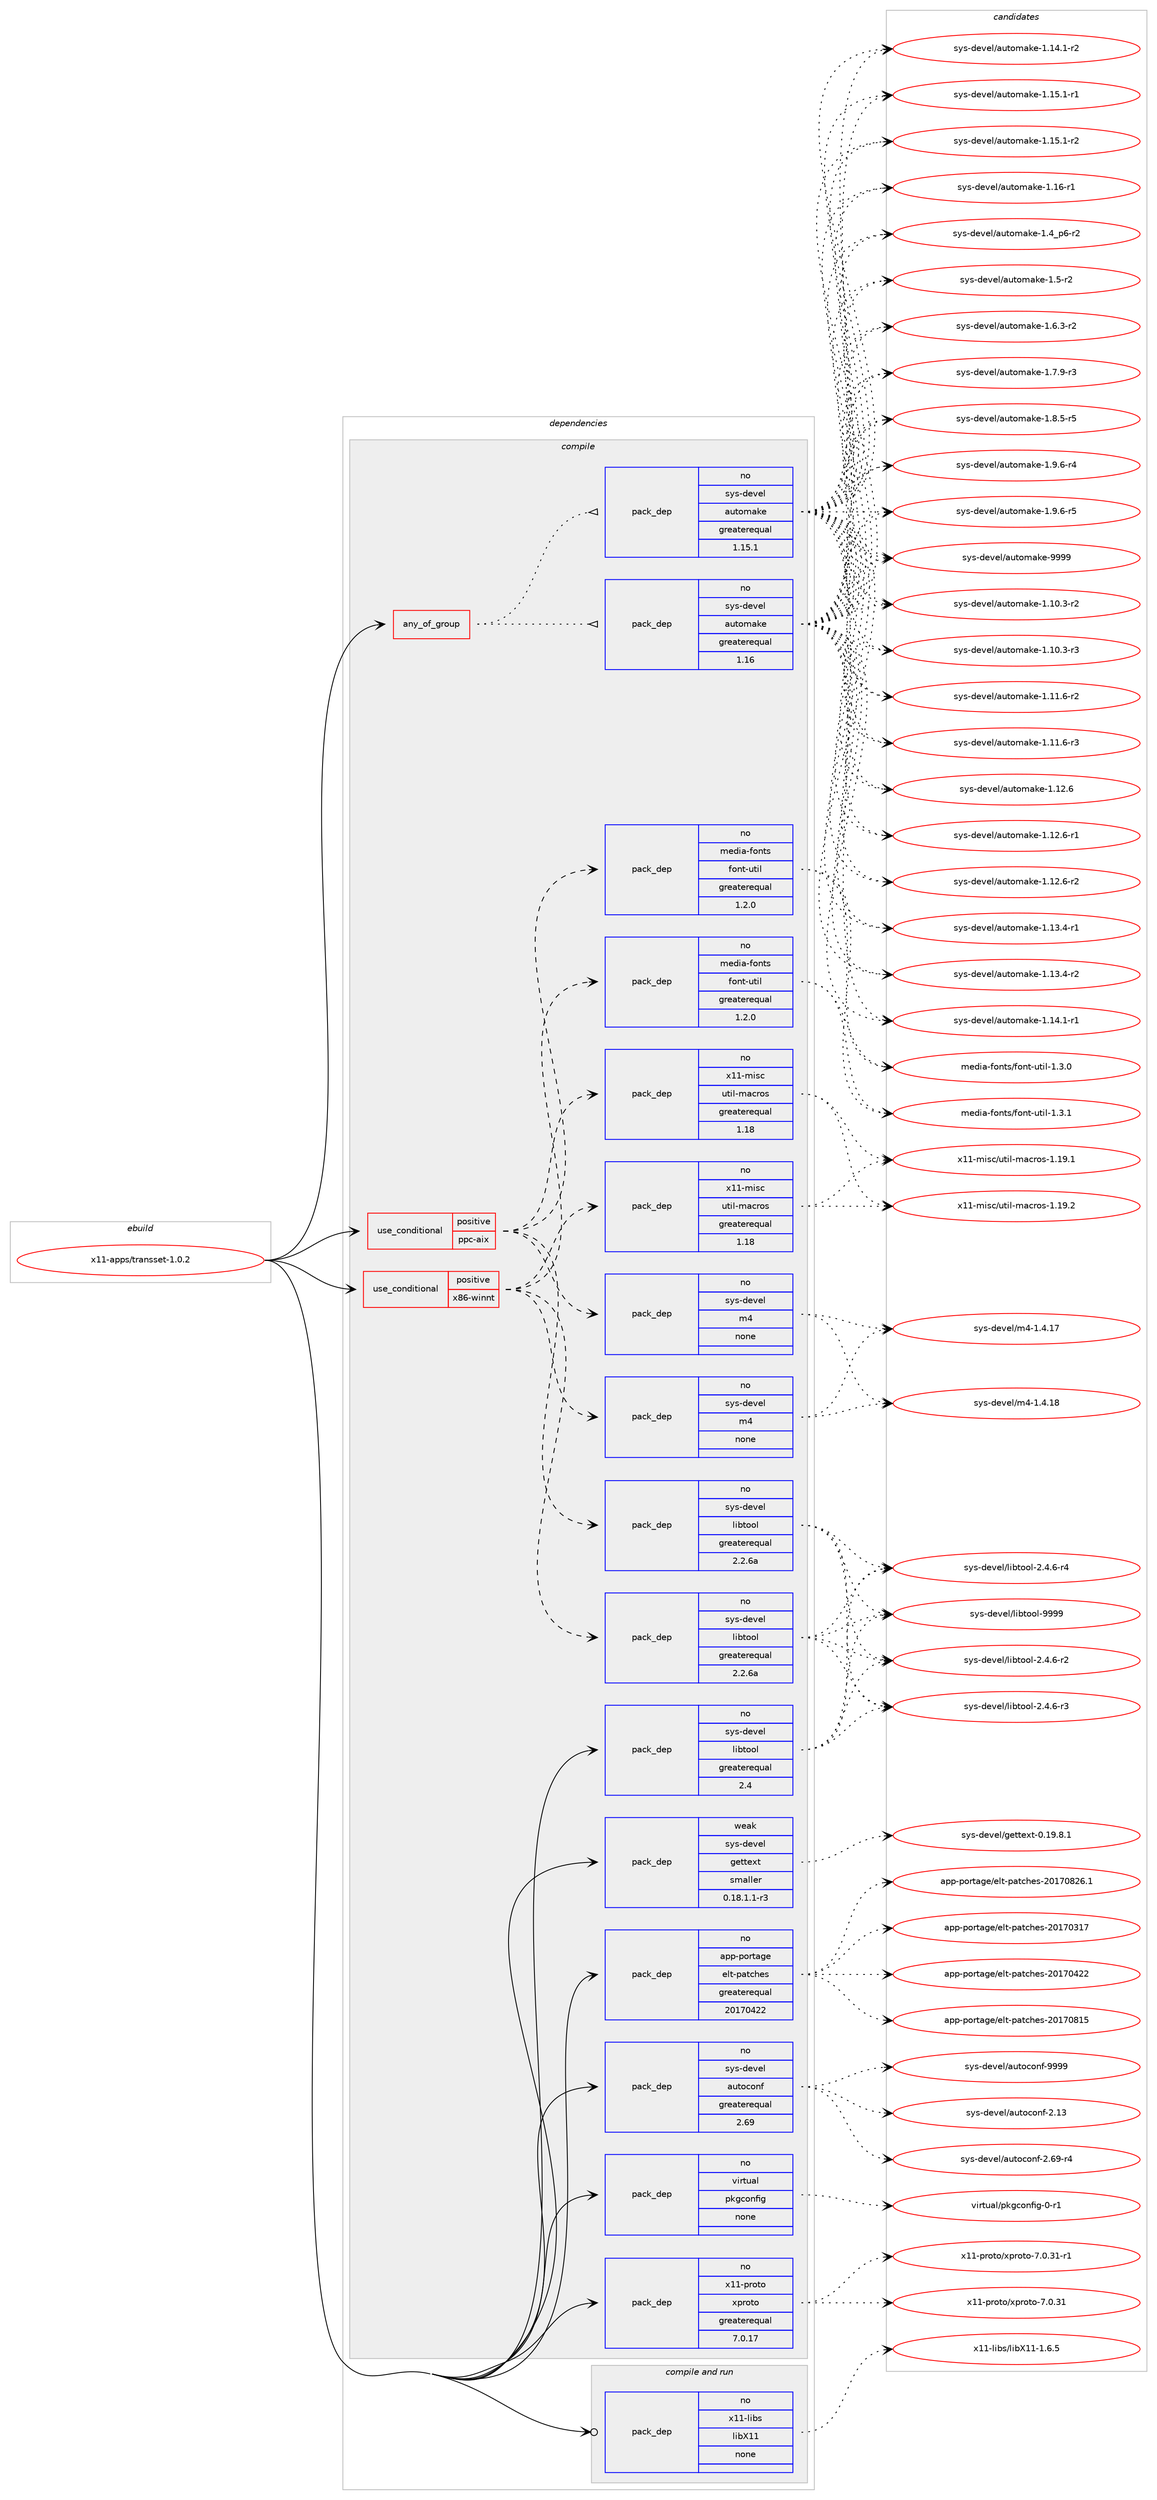 digraph prolog {

# *************
# Graph options
# *************

newrank=true;
concentrate=true;
compound=true;
graph [rankdir=LR,fontname=Helvetica,fontsize=10,ranksep=1.5];#, ranksep=2.5, nodesep=0.2];
edge  [arrowhead=vee];
node  [fontname=Helvetica,fontsize=10];

# **********
# The ebuild
# **********

subgraph cluster_leftcol {
color=gray;
rank=same;
label=<<i>ebuild</i>>;
id [label="x11-apps/transset-1.0.2", color=red, width=4, href="../x11-apps/transset-1.0.2.svg"];
}

# ****************
# The dependencies
# ****************

subgraph cluster_midcol {
color=gray;
label=<<i>dependencies</i>>;
subgraph cluster_compile {
fillcolor="#eeeeee";
style=filled;
label=<<i>compile</i>>;
subgraph any149 {
dependency8920 [label=<<TABLE BORDER="0" CELLBORDER="1" CELLSPACING="0" CELLPADDING="4"><TR><TD CELLPADDING="10">any_of_group</TD></TR></TABLE>>, shape=none, color=red];subgraph pack7633 {
dependency8921 [label=<<TABLE BORDER="0" CELLBORDER="1" CELLSPACING="0" CELLPADDING="4" WIDTH="220"><TR><TD ROWSPAN="6" CELLPADDING="30">pack_dep</TD></TR><TR><TD WIDTH="110">no</TD></TR><TR><TD>sys-devel</TD></TR><TR><TD>automake</TD></TR><TR><TD>greaterequal</TD></TR><TR><TD>1.16</TD></TR></TABLE>>, shape=none, color=blue];
}
dependency8920:e -> dependency8921:w [weight=20,style="dotted",arrowhead="oinv"];
subgraph pack7634 {
dependency8922 [label=<<TABLE BORDER="0" CELLBORDER="1" CELLSPACING="0" CELLPADDING="4" WIDTH="220"><TR><TD ROWSPAN="6" CELLPADDING="30">pack_dep</TD></TR><TR><TD WIDTH="110">no</TD></TR><TR><TD>sys-devel</TD></TR><TR><TD>automake</TD></TR><TR><TD>greaterequal</TD></TR><TR><TD>1.15.1</TD></TR></TABLE>>, shape=none, color=blue];
}
dependency8920:e -> dependency8922:w [weight=20,style="dotted",arrowhead="oinv"];
}
id:e -> dependency8920:w [weight=20,style="solid",arrowhead="vee"];
subgraph cond1102 {
dependency8923 [label=<<TABLE BORDER="0" CELLBORDER="1" CELLSPACING="0" CELLPADDING="4"><TR><TD ROWSPAN="3" CELLPADDING="10">use_conditional</TD></TR><TR><TD>positive</TD></TR><TR><TD>ppc-aix</TD></TR></TABLE>>, shape=none, color=red];
subgraph pack7635 {
dependency8924 [label=<<TABLE BORDER="0" CELLBORDER="1" CELLSPACING="0" CELLPADDING="4" WIDTH="220"><TR><TD ROWSPAN="6" CELLPADDING="30">pack_dep</TD></TR><TR><TD WIDTH="110">no</TD></TR><TR><TD>sys-devel</TD></TR><TR><TD>libtool</TD></TR><TR><TD>greaterequal</TD></TR><TR><TD>2.2.6a</TD></TR></TABLE>>, shape=none, color=blue];
}
dependency8923:e -> dependency8924:w [weight=20,style="dashed",arrowhead="vee"];
subgraph pack7636 {
dependency8925 [label=<<TABLE BORDER="0" CELLBORDER="1" CELLSPACING="0" CELLPADDING="4" WIDTH="220"><TR><TD ROWSPAN="6" CELLPADDING="30">pack_dep</TD></TR><TR><TD WIDTH="110">no</TD></TR><TR><TD>sys-devel</TD></TR><TR><TD>m4</TD></TR><TR><TD>none</TD></TR><TR><TD></TD></TR></TABLE>>, shape=none, color=blue];
}
dependency8923:e -> dependency8925:w [weight=20,style="dashed",arrowhead="vee"];
subgraph pack7637 {
dependency8926 [label=<<TABLE BORDER="0" CELLBORDER="1" CELLSPACING="0" CELLPADDING="4" WIDTH="220"><TR><TD ROWSPAN="6" CELLPADDING="30">pack_dep</TD></TR><TR><TD WIDTH="110">no</TD></TR><TR><TD>x11-misc</TD></TR><TR><TD>util-macros</TD></TR><TR><TD>greaterequal</TD></TR><TR><TD>1.18</TD></TR></TABLE>>, shape=none, color=blue];
}
dependency8923:e -> dependency8926:w [weight=20,style="dashed",arrowhead="vee"];
subgraph pack7638 {
dependency8927 [label=<<TABLE BORDER="0" CELLBORDER="1" CELLSPACING="0" CELLPADDING="4" WIDTH="220"><TR><TD ROWSPAN="6" CELLPADDING="30">pack_dep</TD></TR><TR><TD WIDTH="110">no</TD></TR><TR><TD>media-fonts</TD></TR><TR><TD>font-util</TD></TR><TR><TD>greaterequal</TD></TR><TR><TD>1.2.0</TD></TR></TABLE>>, shape=none, color=blue];
}
dependency8923:e -> dependency8927:w [weight=20,style="dashed",arrowhead="vee"];
}
id:e -> dependency8923:w [weight=20,style="solid",arrowhead="vee"];
subgraph cond1103 {
dependency8928 [label=<<TABLE BORDER="0" CELLBORDER="1" CELLSPACING="0" CELLPADDING="4"><TR><TD ROWSPAN="3" CELLPADDING="10">use_conditional</TD></TR><TR><TD>positive</TD></TR><TR><TD>x86-winnt</TD></TR></TABLE>>, shape=none, color=red];
subgraph pack7639 {
dependency8929 [label=<<TABLE BORDER="0" CELLBORDER="1" CELLSPACING="0" CELLPADDING="4" WIDTH="220"><TR><TD ROWSPAN="6" CELLPADDING="30">pack_dep</TD></TR><TR><TD WIDTH="110">no</TD></TR><TR><TD>sys-devel</TD></TR><TR><TD>libtool</TD></TR><TR><TD>greaterequal</TD></TR><TR><TD>2.2.6a</TD></TR></TABLE>>, shape=none, color=blue];
}
dependency8928:e -> dependency8929:w [weight=20,style="dashed",arrowhead="vee"];
subgraph pack7640 {
dependency8930 [label=<<TABLE BORDER="0" CELLBORDER="1" CELLSPACING="0" CELLPADDING="4" WIDTH="220"><TR><TD ROWSPAN="6" CELLPADDING="30">pack_dep</TD></TR><TR><TD WIDTH="110">no</TD></TR><TR><TD>sys-devel</TD></TR><TR><TD>m4</TD></TR><TR><TD>none</TD></TR><TR><TD></TD></TR></TABLE>>, shape=none, color=blue];
}
dependency8928:e -> dependency8930:w [weight=20,style="dashed",arrowhead="vee"];
subgraph pack7641 {
dependency8931 [label=<<TABLE BORDER="0" CELLBORDER="1" CELLSPACING="0" CELLPADDING="4" WIDTH="220"><TR><TD ROWSPAN="6" CELLPADDING="30">pack_dep</TD></TR><TR><TD WIDTH="110">no</TD></TR><TR><TD>x11-misc</TD></TR><TR><TD>util-macros</TD></TR><TR><TD>greaterequal</TD></TR><TR><TD>1.18</TD></TR></TABLE>>, shape=none, color=blue];
}
dependency8928:e -> dependency8931:w [weight=20,style="dashed",arrowhead="vee"];
subgraph pack7642 {
dependency8932 [label=<<TABLE BORDER="0" CELLBORDER="1" CELLSPACING="0" CELLPADDING="4" WIDTH="220"><TR><TD ROWSPAN="6" CELLPADDING="30">pack_dep</TD></TR><TR><TD WIDTH="110">no</TD></TR><TR><TD>media-fonts</TD></TR><TR><TD>font-util</TD></TR><TR><TD>greaterequal</TD></TR><TR><TD>1.2.0</TD></TR></TABLE>>, shape=none, color=blue];
}
dependency8928:e -> dependency8932:w [weight=20,style="dashed",arrowhead="vee"];
}
id:e -> dependency8928:w [weight=20,style="solid",arrowhead="vee"];
subgraph pack7643 {
dependency8933 [label=<<TABLE BORDER="0" CELLBORDER="1" CELLSPACING="0" CELLPADDING="4" WIDTH="220"><TR><TD ROWSPAN="6" CELLPADDING="30">pack_dep</TD></TR><TR><TD WIDTH="110">no</TD></TR><TR><TD>app-portage</TD></TR><TR><TD>elt-patches</TD></TR><TR><TD>greaterequal</TD></TR><TR><TD>20170422</TD></TR></TABLE>>, shape=none, color=blue];
}
id:e -> dependency8933:w [weight=20,style="solid",arrowhead="vee"];
subgraph pack7644 {
dependency8934 [label=<<TABLE BORDER="0" CELLBORDER="1" CELLSPACING="0" CELLPADDING="4" WIDTH="220"><TR><TD ROWSPAN="6" CELLPADDING="30">pack_dep</TD></TR><TR><TD WIDTH="110">no</TD></TR><TR><TD>sys-devel</TD></TR><TR><TD>autoconf</TD></TR><TR><TD>greaterequal</TD></TR><TR><TD>2.69</TD></TR></TABLE>>, shape=none, color=blue];
}
id:e -> dependency8934:w [weight=20,style="solid",arrowhead="vee"];
subgraph pack7645 {
dependency8935 [label=<<TABLE BORDER="0" CELLBORDER="1" CELLSPACING="0" CELLPADDING="4" WIDTH="220"><TR><TD ROWSPAN="6" CELLPADDING="30">pack_dep</TD></TR><TR><TD WIDTH="110">no</TD></TR><TR><TD>sys-devel</TD></TR><TR><TD>libtool</TD></TR><TR><TD>greaterequal</TD></TR><TR><TD>2.4</TD></TR></TABLE>>, shape=none, color=blue];
}
id:e -> dependency8935:w [weight=20,style="solid",arrowhead="vee"];
subgraph pack7646 {
dependency8936 [label=<<TABLE BORDER="0" CELLBORDER="1" CELLSPACING="0" CELLPADDING="4" WIDTH="220"><TR><TD ROWSPAN="6" CELLPADDING="30">pack_dep</TD></TR><TR><TD WIDTH="110">no</TD></TR><TR><TD>virtual</TD></TR><TR><TD>pkgconfig</TD></TR><TR><TD>none</TD></TR><TR><TD></TD></TR></TABLE>>, shape=none, color=blue];
}
id:e -> dependency8936:w [weight=20,style="solid",arrowhead="vee"];
subgraph pack7647 {
dependency8937 [label=<<TABLE BORDER="0" CELLBORDER="1" CELLSPACING="0" CELLPADDING="4" WIDTH="220"><TR><TD ROWSPAN="6" CELLPADDING="30">pack_dep</TD></TR><TR><TD WIDTH="110">no</TD></TR><TR><TD>x11-proto</TD></TR><TR><TD>xproto</TD></TR><TR><TD>greaterequal</TD></TR><TR><TD>7.0.17</TD></TR></TABLE>>, shape=none, color=blue];
}
id:e -> dependency8937:w [weight=20,style="solid",arrowhead="vee"];
subgraph pack7648 {
dependency8938 [label=<<TABLE BORDER="0" CELLBORDER="1" CELLSPACING="0" CELLPADDING="4" WIDTH="220"><TR><TD ROWSPAN="6" CELLPADDING="30">pack_dep</TD></TR><TR><TD WIDTH="110">weak</TD></TR><TR><TD>sys-devel</TD></TR><TR><TD>gettext</TD></TR><TR><TD>smaller</TD></TR><TR><TD>0.18.1.1-r3</TD></TR></TABLE>>, shape=none, color=blue];
}
id:e -> dependency8938:w [weight=20,style="solid",arrowhead="vee"];
}
subgraph cluster_compileandrun {
fillcolor="#eeeeee";
style=filled;
label=<<i>compile and run</i>>;
subgraph pack7649 {
dependency8939 [label=<<TABLE BORDER="0" CELLBORDER="1" CELLSPACING="0" CELLPADDING="4" WIDTH="220"><TR><TD ROWSPAN="6" CELLPADDING="30">pack_dep</TD></TR><TR><TD WIDTH="110">no</TD></TR><TR><TD>x11-libs</TD></TR><TR><TD>libX11</TD></TR><TR><TD>none</TD></TR><TR><TD></TD></TR></TABLE>>, shape=none, color=blue];
}
id:e -> dependency8939:w [weight=20,style="solid",arrowhead="odotvee"];
}
subgraph cluster_run {
fillcolor="#eeeeee";
style=filled;
label=<<i>run</i>>;
}
}

# **************
# The candidates
# **************

subgraph cluster_choices {
rank=same;
color=gray;
label=<<i>candidates</i>>;

subgraph choice7633 {
color=black;
nodesep=1;
choice11512111545100101118101108479711711611110997107101454946494846514511450 [label="sys-devel/automake-1.10.3-r2", color=red, width=4,href="../sys-devel/automake-1.10.3-r2.svg"];
choice11512111545100101118101108479711711611110997107101454946494846514511451 [label="sys-devel/automake-1.10.3-r3", color=red, width=4,href="../sys-devel/automake-1.10.3-r3.svg"];
choice11512111545100101118101108479711711611110997107101454946494946544511450 [label="sys-devel/automake-1.11.6-r2", color=red, width=4,href="../sys-devel/automake-1.11.6-r2.svg"];
choice11512111545100101118101108479711711611110997107101454946494946544511451 [label="sys-devel/automake-1.11.6-r3", color=red, width=4,href="../sys-devel/automake-1.11.6-r3.svg"];
choice1151211154510010111810110847971171161111099710710145494649504654 [label="sys-devel/automake-1.12.6", color=red, width=4,href="../sys-devel/automake-1.12.6.svg"];
choice11512111545100101118101108479711711611110997107101454946495046544511449 [label="sys-devel/automake-1.12.6-r1", color=red, width=4,href="../sys-devel/automake-1.12.6-r1.svg"];
choice11512111545100101118101108479711711611110997107101454946495046544511450 [label="sys-devel/automake-1.12.6-r2", color=red, width=4,href="../sys-devel/automake-1.12.6-r2.svg"];
choice11512111545100101118101108479711711611110997107101454946495146524511449 [label="sys-devel/automake-1.13.4-r1", color=red, width=4,href="../sys-devel/automake-1.13.4-r1.svg"];
choice11512111545100101118101108479711711611110997107101454946495146524511450 [label="sys-devel/automake-1.13.4-r2", color=red, width=4,href="../sys-devel/automake-1.13.4-r2.svg"];
choice11512111545100101118101108479711711611110997107101454946495246494511449 [label="sys-devel/automake-1.14.1-r1", color=red, width=4,href="../sys-devel/automake-1.14.1-r1.svg"];
choice11512111545100101118101108479711711611110997107101454946495246494511450 [label="sys-devel/automake-1.14.1-r2", color=red, width=4,href="../sys-devel/automake-1.14.1-r2.svg"];
choice11512111545100101118101108479711711611110997107101454946495346494511449 [label="sys-devel/automake-1.15.1-r1", color=red, width=4,href="../sys-devel/automake-1.15.1-r1.svg"];
choice11512111545100101118101108479711711611110997107101454946495346494511450 [label="sys-devel/automake-1.15.1-r2", color=red, width=4,href="../sys-devel/automake-1.15.1-r2.svg"];
choice1151211154510010111810110847971171161111099710710145494649544511449 [label="sys-devel/automake-1.16-r1", color=red, width=4,href="../sys-devel/automake-1.16-r1.svg"];
choice115121115451001011181011084797117116111109971071014549465295112544511450 [label="sys-devel/automake-1.4_p6-r2", color=red, width=4,href="../sys-devel/automake-1.4_p6-r2.svg"];
choice11512111545100101118101108479711711611110997107101454946534511450 [label="sys-devel/automake-1.5-r2", color=red, width=4,href="../sys-devel/automake-1.5-r2.svg"];
choice115121115451001011181011084797117116111109971071014549465446514511450 [label="sys-devel/automake-1.6.3-r2", color=red, width=4,href="../sys-devel/automake-1.6.3-r2.svg"];
choice115121115451001011181011084797117116111109971071014549465546574511451 [label="sys-devel/automake-1.7.9-r3", color=red, width=4,href="../sys-devel/automake-1.7.9-r3.svg"];
choice115121115451001011181011084797117116111109971071014549465646534511453 [label="sys-devel/automake-1.8.5-r5", color=red, width=4,href="../sys-devel/automake-1.8.5-r5.svg"];
choice115121115451001011181011084797117116111109971071014549465746544511452 [label="sys-devel/automake-1.9.6-r4", color=red, width=4,href="../sys-devel/automake-1.9.6-r4.svg"];
choice115121115451001011181011084797117116111109971071014549465746544511453 [label="sys-devel/automake-1.9.6-r5", color=red, width=4,href="../sys-devel/automake-1.9.6-r5.svg"];
choice115121115451001011181011084797117116111109971071014557575757 [label="sys-devel/automake-9999", color=red, width=4,href="../sys-devel/automake-9999.svg"];
dependency8921:e -> choice11512111545100101118101108479711711611110997107101454946494846514511450:w [style=dotted,weight="100"];
dependency8921:e -> choice11512111545100101118101108479711711611110997107101454946494846514511451:w [style=dotted,weight="100"];
dependency8921:e -> choice11512111545100101118101108479711711611110997107101454946494946544511450:w [style=dotted,weight="100"];
dependency8921:e -> choice11512111545100101118101108479711711611110997107101454946494946544511451:w [style=dotted,weight="100"];
dependency8921:e -> choice1151211154510010111810110847971171161111099710710145494649504654:w [style=dotted,weight="100"];
dependency8921:e -> choice11512111545100101118101108479711711611110997107101454946495046544511449:w [style=dotted,weight="100"];
dependency8921:e -> choice11512111545100101118101108479711711611110997107101454946495046544511450:w [style=dotted,weight="100"];
dependency8921:e -> choice11512111545100101118101108479711711611110997107101454946495146524511449:w [style=dotted,weight="100"];
dependency8921:e -> choice11512111545100101118101108479711711611110997107101454946495146524511450:w [style=dotted,weight="100"];
dependency8921:e -> choice11512111545100101118101108479711711611110997107101454946495246494511449:w [style=dotted,weight="100"];
dependency8921:e -> choice11512111545100101118101108479711711611110997107101454946495246494511450:w [style=dotted,weight="100"];
dependency8921:e -> choice11512111545100101118101108479711711611110997107101454946495346494511449:w [style=dotted,weight="100"];
dependency8921:e -> choice11512111545100101118101108479711711611110997107101454946495346494511450:w [style=dotted,weight="100"];
dependency8921:e -> choice1151211154510010111810110847971171161111099710710145494649544511449:w [style=dotted,weight="100"];
dependency8921:e -> choice115121115451001011181011084797117116111109971071014549465295112544511450:w [style=dotted,weight="100"];
dependency8921:e -> choice11512111545100101118101108479711711611110997107101454946534511450:w [style=dotted,weight="100"];
dependency8921:e -> choice115121115451001011181011084797117116111109971071014549465446514511450:w [style=dotted,weight="100"];
dependency8921:e -> choice115121115451001011181011084797117116111109971071014549465546574511451:w [style=dotted,weight="100"];
dependency8921:e -> choice115121115451001011181011084797117116111109971071014549465646534511453:w [style=dotted,weight="100"];
dependency8921:e -> choice115121115451001011181011084797117116111109971071014549465746544511452:w [style=dotted,weight="100"];
dependency8921:e -> choice115121115451001011181011084797117116111109971071014549465746544511453:w [style=dotted,weight="100"];
dependency8921:e -> choice115121115451001011181011084797117116111109971071014557575757:w [style=dotted,weight="100"];
}
subgraph choice7634 {
color=black;
nodesep=1;
choice11512111545100101118101108479711711611110997107101454946494846514511450 [label="sys-devel/automake-1.10.3-r2", color=red, width=4,href="../sys-devel/automake-1.10.3-r2.svg"];
choice11512111545100101118101108479711711611110997107101454946494846514511451 [label="sys-devel/automake-1.10.3-r3", color=red, width=4,href="../sys-devel/automake-1.10.3-r3.svg"];
choice11512111545100101118101108479711711611110997107101454946494946544511450 [label="sys-devel/automake-1.11.6-r2", color=red, width=4,href="../sys-devel/automake-1.11.6-r2.svg"];
choice11512111545100101118101108479711711611110997107101454946494946544511451 [label="sys-devel/automake-1.11.6-r3", color=red, width=4,href="../sys-devel/automake-1.11.6-r3.svg"];
choice1151211154510010111810110847971171161111099710710145494649504654 [label="sys-devel/automake-1.12.6", color=red, width=4,href="../sys-devel/automake-1.12.6.svg"];
choice11512111545100101118101108479711711611110997107101454946495046544511449 [label="sys-devel/automake-1.12.6-r1", color=red, width=4,href="../sys-devel/automake-1.12.6-r1.svg"];
choice11512111545100101118101108479711711611110997107101454946495046544511450 [label="sys-devel/automake-1.12.6-r2", color=red, width=4,href="../sys-devel/automake-1.12.6-r2.svg"];
choice11512111545100101118101108479711711611110997107101454946495146524511449 [label="sys-devel/automake-1.13.4-r1", color=red, width=4,href="../sys-devel/automake-1.13.4-r1.svg"];
choice11512111545100101118101108479711711611110997107101454946495146524511450 [label="sys-devel/automake-1.13.4-r2", color=red, width=4,href="../sys-devel/automake-1.13.4-r2.svg"];
choice11512111545100101118101108479711711611110997107101454946495246494511449 [label="sys-devel/automake-1.14.1-r1", color=red, width=4,href="../sys-devel/automake-1.14.1-r1.svg"];
choice11512111545100101118101108479711711611110997107101454946495246494511450 [label="sys-devel/automake-1.14.1-r2", color=red, width=4,href="../sys-devel/automake-1.14.1-r2.svg"];
choice11512111545100101118101108479711711611110997107101454946495346494511449 [label="sys-devel/automake-1.15.1-r1", color=red, width=4,href="../sys-devel/automake-1.15.1-r1.svg"];
choice11512111545100101118101108479711711611110997107101454946495346494511450 [label="sys-devel/automake-1.15.1-r2", color=red, width=4,href="../sys-devel/automake-1.15.1-r2.svg"];
choice1151211154510010111810110847971171161111099710710145494649544511449 [label="sys-devel/automake-1.16-r1", color=red, width=4,href="../sys-devel/automake-1.16-r1.svg"];
choice115121115451001011181011084797117116111109971071014549465295112544511450 [label="sys-devel/automake-1.4_p6-r2", color=red, width=4,href="../sys-devel/automake-1.4_p6-r2.svg"];
choice11512111545100101118101108479711711611110997107101454946534511450 [label="sys-devel/automake-1.5-r2", color=red, width=4,href="../sys-devel/automake-1.5-r2.svg"];
choice115121115451001011181011084797117116111109971071014549465446514511450 [label="sys-devel/automake-1.6.3-r2", color=red, width=4,href="../sys-devel/automake-1.6.3-r2.svg"];
choice115121115451001011181011084797117116111109971071014549465546574511451 [label="sys-devel/automake-1.7.9-r3", color=red, width=4,href="../sys-devel/automake-1.7.9-r3.svg"];
choice115121115451001011181011084797117116111109971071014549465646534511453 [label="sys-devel/automake-1.8.5-r5", color=red, width=4,href="../sys-devel/automake-1.8.5-r5.svg"];
choice115121115451001011181011084797117116111109971071014549465746544511452 [label="sys-devel/automake-1.9.6-r4", color=red, width=4,href="../sys-devel/automake-1.9.6-r4.svg"];
choice115121115451001011181011084797117116111109971071014549465746544511453 [label="sys-devel/automake-1.9.6-r5", color=red, width=4,href="../sys-devel/automake-1.9.6-r5.svg"];
choice115121115451001011181011084797117116111109971071014557575757 [label="sys-devel/automake-9999", color=red, width=4,href="../sys-devel/automake-9999.svg"];
dependency8922:e -> choice11512111545100101118101108479711711611110997107101454946494846514511450:w [style=dotted,weight="100"];
dependency8922:e -> choice11512111545100101118101108479711711611110997107101454946494846514511451:w [style=dotted,weight="100"];
dependency8922:e -> choice11512111545100101118101108479711711611110997107101454946494946544511450:w [style=dotted,weight="100"];
dependency8922:e -> choice11512111545100101118101108479711711611110997107101454946494946544511451:w [style=dotted,weight="100"];
dependency8922:e -> choice1151211154510010111810110847971171161111099710710145494649504654:w [style=dotted,weight="100"];
dependency8922:e -> choice11512111545100101118101108479711711611110997107101454946495046544511449:w [style=dotted,weight="100"];
dependency8922:e -> choice11512111545100101118101108479711711611110997107101454946495046544511450:w [style=dotted,weight="100"];
dependency8922:e -> choice11512111545100101118101108479711711611110997107101454946495146524511449:w [style=dotted,weight="100"];
dependency8922:e -> choice11512111545100101118101108479711711611110997107101454946495146524511450:w [style=dotted,weight="100"];
dependency8922:e -> choice11512111545100101118101108479711711611110997107101454946495246494511449:w [style=dotted,weight="100"];
dependency8922:e -> choice11512111545100101118101108479711711611110997107101454946495246494511450:w [style=dotted,weight="100"];
dependency8922:e -> choice11512111545100101118101108479711711611110997107101454946495346494511449:w [style=dotted,weight="100"];
dependency8922:e -> choice11512111545100101118101108479711711611110997107101454946495346494511450:w [style=dotted,weight="100"];
dependency8922:e -> choice1151211154510010111810110847971171161111099710710145494649544511449:w [style=dotted,weight="100"];
dependency8922:e -> choice115121115451001011181011084797117116111109971071014549465295112544511450:w [style=dotted,weight="100"];
dependency8922:e -> choice11512111545100101118101108479711711611110997107101454946534511450:w [style=dotted,weight="100"];
dependency8922:e -> choice115121115451001011181011084797117116111109971071014549465446514511450:w [style=dotted,weight="100"];
dependency8922:e -> choice115121115451001011181011084797117116111109971071014549465546574511451:w [style=dotted,weight="100"];
dependency8922:e -> choice115121115451001011181011084797117116111109971071014549465646534511453:w [style=dotted,weight="100"];
dependency8922:e -> choice115121115451001011181011084797117116111109971071014549465746544511452:w [style=dotted,weight="100"];
dependency8922:e -> choice115121115451001011181011084797117116111109971071014549465746544511453:w [style=dotted,weight="100"];
dependency8922:e -> choice115121115451001011181011084797117116111109971071014557575757:w [style=dotted,weight="100"];
}
subgraph choice7635 {
color=black;
nodesep=1;
choice1151211154510010111810110847108105981161111111084550465246544511450 [label="sys-devel/libtool-2.4.6-r2", color=red, width=4,href="../sys-devel/libtool-2.4.6-r2.svg"];
choice1151211154510010111810110847108105981161111111084550465246544511451 [label="sys-devel/libtool-2.4.6-r3", color=red, width=4,href="../sys-devel/libtool-2.4.6-r3.svg"];
choice1151211154510010111810110847108105981161111111084550465246544511452 [label="sys-devel/libtool-2.4.6-r4", color=red, width=4,href="../sys-devel/libtool-2.4.6-r4.svg"];
choice1151211154510010111810110847108105981161111111084557575757 [label="sys-devel/libtool-9999", color=red, width=4,href="../sys-devel/libtool-9999.svg"];
dependency8924:e -> choice1151211154510010111810110847108105981161111111084550465246544511450:w [style=dotted,weight="100"];
dependency8924:e -> choice1151211154510010111810110847108105981161111111084550465246544511451:w [style=dotted,weight="100"];
dependency8924:e -> choice1151211154510010111810110847108105981161111111084550465246544511452:w [style=dotted,weight="100"];
dependency8924:e -> choice1151211154510010111810110847108105981161111111084557575757:w [style=dotted,weight="100"];
}
subgraph choice7636 {
color=black;
nodesep=1;
choice11512111545100101118101108471095245494652464955 [label="sys-devel/m4-1.4.17", color=red, width=4,href="../sys-devel/m4-1.4.17.svg"];
choice11512111545100101118101108471095245494652464956 [label="sys-devel/m4-1.4.18", color=red, width=4,href="../sys-devel/m4-1.4.18.svg"];
dependency8925:e -> choice11512111545100101118101108471095245494652464955:w [style=dotted,weight="100"];
dependency8925:e -> choice11512111545100101118101108471095245494652464956:w [style=dotted,weight="100"];
}
subgraph choice7637 {
color=black;
nodesep=1;
choice120494945109105115994711711610510845109979911411111545494649574649 [label="x11-misc/util-macros-1.19.1", color=red, width=4,href="../x11-misc/util-macros-1.19.1.svg"];
choice120494945109105115994711711610510845109979911411111545494649574650 [label="x11-misc/util-macros-1.19.2", color=red, width=4,href="../x11-misc/util-macros-1.19.2.svg"];
dependency8926:e -> choice120494945109105115994711711610510845109979911411111545494649574649:w [style=dotted,weight="100"];
dependency8926:e -> choice120494945109105115994711711610510845109979911411111545494649574650:w [style=dotted,weight="100"];
}
subgraph choice7638 {
color=black;
nodesep=1;
choice10910110010597451021111101161154710211111011645117116105108454946514648 [label="media-fonts/font-util-1.3.0", color=red, width=4,href="../media-fonts/font-util-1.3.0.svg"];
choice10910110010597451021111101161154710211111011645117116105108454946514649 [label="media-fonts/font-util-1.3.1", color=red, width=4,href="../media-fonts/font-util-1.3.1.svg"];
dependency8927:e -> choice10910110010597451021111101161154710211111011645117116105108454946514648:w [style=dotted,weight="100"];
dependency8927:e -> choice10910110010597451021111101161154710211111011645117116105108454946514649:w [style=dotted,weight="100"];
}
subgraph choice7639 {
color=black;
nodesep=1;
choice1151211154510010111810110847108105981161111111084550465246544511450 [label="sys-devel/libtool-2.4.6-r2", color=red, width=4,href="../sys-devel/libtool-2.4.6-r2.svg"];
choice1151211154510010111810110847108105981161111111084550465246544511451 [label="sys-devel/libtool-2.4.6-r3", color=red, width=4,href="../sys-devel/libtool-2.4.6-r3.svg"];
choice1151211154510010111810110847108105981161111111084550465246544511452 [label="sys-devel/libtool-2.4.6-r4", color=red, width=4,href="../sys-devel/libtool-2.4.6-r4.svg"];
choice1151211154510010111810110847108105981161111111084557575757 [label="sys-devel/libtool-9999", color=red, width=4,href="../sys-devel/libtool-9999.svg"];
dependency8929:e -> choice1151211154510010111810110847108105981161111111084550465246544511450:w [style=dotted,weight="100"];
dependency8929:e -> choice1151211154510010111810110847108105981161111111084550465246544511451:w [style=dotted,weight="100"];
dependency8929:e -> choice1151211154510010111810110847108105981161111111084550465246544511452:w [style=dotted,weight="100"];
dependency8929:e -> choice1151211154510010111810110847108105981161111111084557575757:w [style=dotted,weight="100"];
}
subgraph choice7640 {
color=black;
nodesep=1;
choice11512111545100101118101108471095245494652464955 [label="sys-devel/m4-1.4.17", color=red, width=4,href="../sys-devel/m4-1.4.17.svg"];
choice11512111545100101118101108471095245494652464956 [label="sys-devel/m4-1.4.18", color=red, width=4,href="../sys-devel/m4-1.4.18.svg"];
dependency8930:e -> choice11512111545100101118101108471095245494652464955:w [style=dotted,weight="100"];
dependency8930:e -> choice11512111545100101118101108471095245494652464956:w [style=dotted,weight="100"];
}
subgraph choice7641 {
color=black;
nodesep=1;
choice120494945109105115994711711610510845109979911411111545494649574649 [label="x11-misc/util-macros-1.19.1", color=red, width=4,href="../x11-misc/util-macros-1.19.1.svg"];
choice120494945109105115994711711610510845109979911411111545494649574650 [label="x11-misc/util-macros-1.19.2", color=red, width=4,href="../x11-misc/util-macros-1.19.2.svg"];
dependency8931:e -> choice120494945109105115994711711610510845109979911411111545494649574649:w [style=dotted,weight="100"];
dependency8931:e -> choice120494945109105115994711711610510845109979911411111545494649574650:w [style=dotted,weight="100"];
}
subgraph choice7642 {
color=black;
nodesep=1;
choice10910110010597451021111101161154710211111011645117116105108454946514648 [label="media-fonts/font-util-1.3.0", color=red, width=4,href="../media-fonts/font-util-1.3.0.svg"];
choice10910110010597451021111101161154710211111011645117116105108454946514649 [label="media-fonts/font-util-1.3.1", color=red, width=4,href="../media-fonts/font-util-1.3.1.svg"];
dependency8932:e -> choice10910110010597451021111101161154710211111011645117116105108454946514648:w [style=dotted,weight="100"];
dependency8932:e -> choice10910110010597451021111101161154710211111011645117116105108454946514649:w [style=dotted,weight="100"];
}
subgraph choice7643 {
color=black;
nodesep=1;
choice97112112451121111141169710310147101108116451129711699104101115455048495548514955 [label="app-portage/elt-patches-20170317", color=red, width=4,href="../app-portage/elt-patches-20170317.svg"];
choice97112112451121111141169710310147101108116451129711699104101115455048495548525050 [label="app-portage/elt-patches-20170422", color=red, width=4,href="../app-portage/elt-patches-20170422.svg"];
choice97112112451121111141169710310147101108116451129711699104101115455048495548564953 [label="app-portage/elt-patches-20170815", color=red, width=4,href="../app-portage/elt-patches-20170815.svg"];
choice971121124511211111411697103101471011081164511297116991041011154550484955485650544649 [label="app-portage/elt-patches-20170826.1", color=red, width=4,href="../app-portage/elt-patches-20170826.1.svg"];
dependency8933:e -> choice97112112451121111141169710310147101108116451129711699104101115455048495548514955:w [style=dotted,weight="100"];
dependency8933:e -> choice97112112451121111141169710310147101108116451129711699104101115455048495548525050:w [style=dotted,weight="100"];
dependency8933:e -> choice97112112451121111141169710310147101108116451129711699104101115455048495548564953:w [style=dotted,weight="100"];
dependency8933:e -> choice971121124511211111411697103101471011081164511297116991041011154550484955485650544649:w [style=dotted,weight="100"];
}
subgraph choice7644 {
color=black;
nodesep=1;
choice115121115451001011181011084797117116111991111101024550464951 [label="sys-devel/autoconf-2.13", color=red, width=4,href="../sys-devel/autoconf-2.13.svg"];
choice1151211154510010111810110847971171161119911111010245504654574511452 [label="sys-devel/autoconf-2.69-r4", color=red, width=4,href="../sys-devel/autoconf-2.69-r4.svg"];
choice115121115451001011181011084797117116111991111101024557575757 [label="sys-devel/autoconf-9999", color=red, width=4,href="../sys-devel/autoconf-9999.svg"];
dependency8934:e -> choice115121115451001011181011084797117116111991111101024550464951:w [style=dotted,weight="100"];
dependency8934:e -> choice1151211154510010111810110847971171161119911111010245504654574511452:w [style=dotted,weight="100"];
dependency8934:e -> choice115121115451001011181011084797117116111991111101024557575757:w [style=dotted,weight="100"];
}
subgraph choice7645 {
color=black;
nodesep=1;
choice1151211154510010111810110847108105981161111111084550465246544511450 [label="sys-devel/libtool-2.4.6-r2", color=red, width=4,href="../sys-devel/libtool-2.4.6-r2.svg"];
choice1151211154510010111810110847108105981161111111084550465246544511451 [label="sys-devel/libtool-2.4.6-r3", color=red, width=4,href="../sys-devel/libtool-2.4.6-r3.svg"];
choice1151211154510010111810110847108105981161111111084550465246544511452 [label="sys-devel/libtool-2.4.6-r4", color=red, width=4,href="../sys-devel/libtool-2.4.6-r4.svg"];
choice1151211154510010111810110847108105981161111111084557575757 [label="sys-devel/libtool-9999", color=red, width=4,href="../sys-devel/libtool-9999.svg"];
dependency8935:e -> choice1151211154510010111810110847108105981161111111084550465246544511450:w [style=dotted,weight="100"];
dependency8935:e -> choice1151211154510010111810110847108105981161111111084550465246544511451:w [style=dotted,weight="100"];
dependency8935:e -> choice1151211154510010111810110847108105981161111111084550465246544511452:w [style=dotted,weight="100"];
dependency8935:e -> choice1151211154510010111810110847108105981161111111084557575757:w [style=dotted,weight="100"];
}
subgraph choice7646 {
color=black;
nodesep=1;
choice11810511411611797108471121071039911111010210510345484511449 [label="virtual/pkgconfig-0-r1", color=red, width=4,href="../virtual/pkgconfig-0-r1.svg"];
dependency8936:e -> choice11810511411611797108471121071039911111010210510345484511449:w [style=dotted,weight="100"];
}
subgraph choice7647 {
color=black;
nodesep=1;
choice1204949451121141111161114712011211411111611145554648465149 [label="x11-proto/xproto-7.0.31", color=red, width=4,href="../x11-proto/xproto-7.0.31.svg"];
choice12049494511211411111611147120112114111116111455546484651494511449 [label="x11-proto/xproto-7.0.31-r1", color=red, width=4,href="../x11-proto/xproto-7.0.31-r1.svg"];
dependency8937:e -> choice1204949451121141111161114712011211411111611145554648465149:w [style=dotted,weight="100"];
dependency8937:e -> choice12049494511211411111611147120112114111116111455546484651494511449:w [style=dotted,weight="100"];
}
subgraph choice7648 {
color=black;
nodesep=1;
choice1151211154510010111810110847103101116116101120116454846495746564649 [label="sys-devel/gettext-0.19.8.1", color=red, width=4,href="../sys-devel/gettext-0.19.8.1.svg"];
dependency8938:e -> choice1151211154510010111810110847103101116116101120116454846495746564649:w [style=dotted,weight="100"];
}
subgraph choice7649 {
color=black;
nodesep=1;
choice120494945108105981154710810598884949454946544653 [label="x11-libs/libX11-1.6.5", color=red, width=4,href="../x11-libs/libX11-1.6.5.svg"];
dependency8939:e -> choice120494945108105981154710810598884949454946544653:w [style=dotted,weight="100"];
}
}

}
